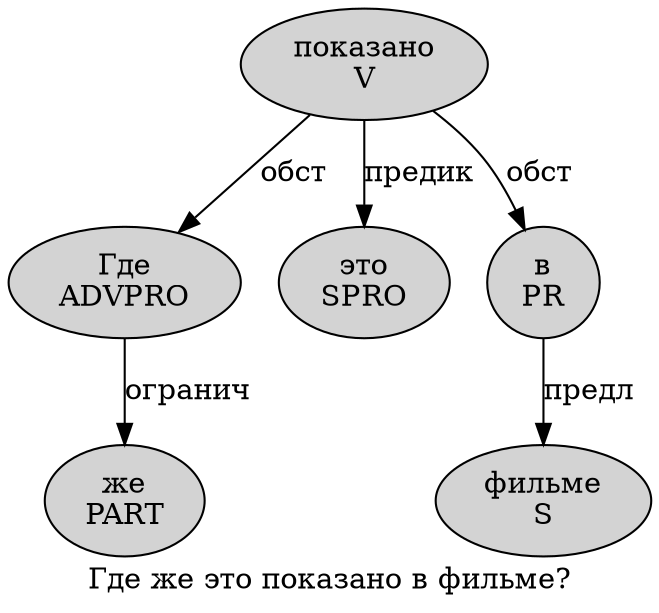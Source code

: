 digraph SENTENCE_2977 {
	graph [label="Где же это показано в фильме?"]
	node [style=filled]
		0 [label="Где
ADVPRO" color="" fillcolor=lightgray penwidth=1 shape=ellipse]
		1 [label="же
PART" color="" fillcolor=lightgray penwidth=1 shape=ellipse]
		2 [label="это
SPRO" color="" fillcolor=lightgray penwidth=1 shape=ellipse]
		3 [label="показано
V" color="" fillcolor=lightgray penwidth=1 shape=ellipse]
		4 [label="в
PR" color="" fillcolor=lightgray penwidth=1 shape=ellipse]
		5 [label="фильме
S" color="" fillcolor=lightgray penwidth=1 shape=ellipse]
			4 -> 5 [label="предл"]
			3 -> 0 [label="обст"]
			3 -> 2 [label="предик"]
			3 -> 4 [label="обст"]
			0 -> 1 [label="огранич"]
}